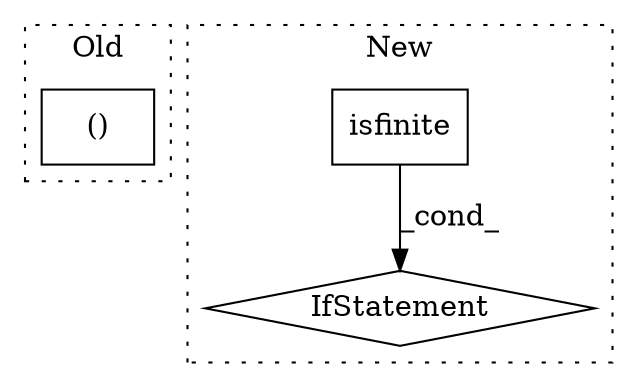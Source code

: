 digraph G {
subgraph cluster0 {
1 [label="()" a="106" s="6316" l="17" shape="box"];
label = "Old";
style="dotted";
}
subgraph cluster1 {
2 [label="isfinite" a="32" s="7316,7326" l="9,1" shape="box"];
3 [label="IfStatement" a="25" s="7306,7327" l="4,2" shape="diamond"];
label = "New";
style="dotted";
}
2 -> 3 [label="_cond_"];
}